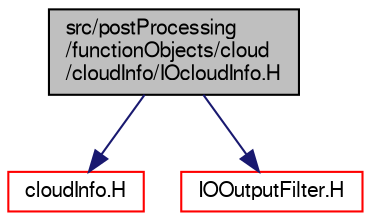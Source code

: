digraph "src/postProcessing/functionObjects/cloud/cloudInfo/IOcloudInfo.H"
{
  bgcolor="transparent";
  edge [fontname="FreeSans",fontsize="10",labelfontname="FreeSans",labelfontsize="10"];
  node [fontname="FreeSans",fontsize="10",shape=record];
  Node0 [label="src/postProcessing\l/functionObjects/cloud\l/cloudInfo/IOcloudInfo.H",height=0.2,width=0.4,color="black", fillcolor="grey75", style="filled", fontcolor="black"];
  Node0 -> Node1 [color="midnightblue",fontsize="10",style="solid",fontname="FreeSans"];
  Node1 [label="cloudInfo.H",height=0.2,width=0.4,color="red",URL="$a13187.html"];
  Node0 -> Node312 [color="midnightblue",fontsize="10",style="solid",fontname="FreeSans"];
  Node312 [label="IOOutputFilter.H",height=0.2,width=0.4,color="red",URL="$a08969.html"];
}
